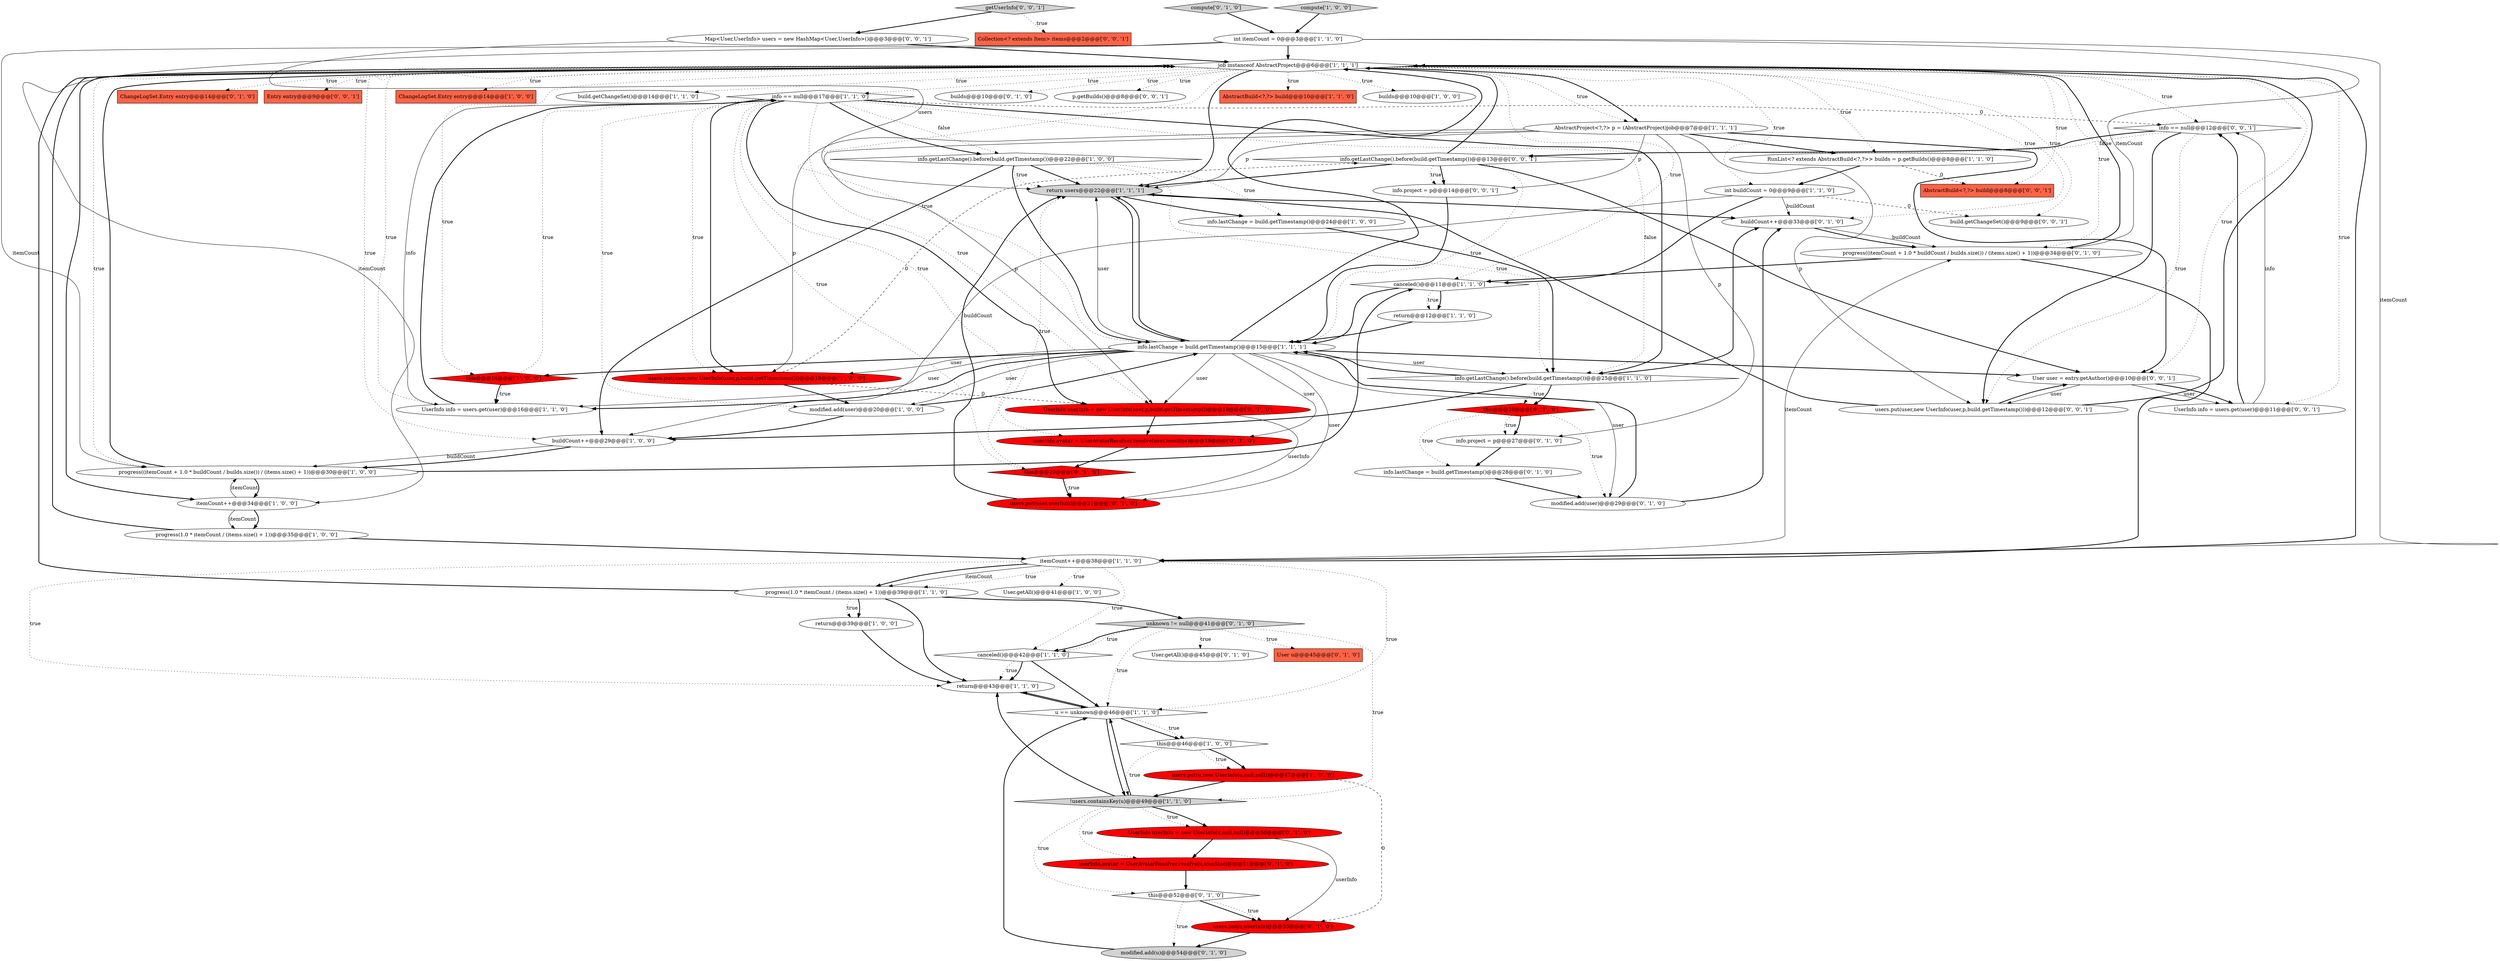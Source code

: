 digraph {
36 [style = filled, label = "ChangeLogSet.Entry entry@@@14@@@['0', '1', '0']", fillcolor = tomato, shape = box image = "AAA0AAABBB2BBB"];
57 [style = filled, label = "Entry entry@@@9@@@['0', '0', '1']", fillcolor = tomato, shape = box image = "AAA0AAABBB3BBB"];
17 [style = filled, label = "info == null@@@17@@@['1', '1', '0']", fillcolor = white, shape = diamond image = "AAA0AAABBB1BBB"];
62 [style = filled, label = "info == null@@@12@@@['0', '0', '1']", fillcolor = white, shape = diamond image = "AAA0AAABBB3BBB"];
35 [style = filled, label = "itemCount++@@@38@@@['1', '1', '0']", fillcolor = white, shape = ellipse image = "AAA0AAABBB1BBB"];
41 [style = filled, label = "userInfo.avatar = UserAvatarResolver.resolve(user,iconSize)@@@19@@@['0', '1', '0']", fillcolor = red, shape = ellipse image = "AAA1AAABBB2BBB"];
58 [style = filled, label = "info.getLastChange().before(build.getTimestamp())@@@13@@@['0', '0', '1']", fillcolor = white, shape = diamond image = "AAA0AAABBB3BBB"];
64 [style = filled, label = "Collection<? extends Item> items@@@2@@@['0', '0', '1']", fillcolor = tomato, shape = box image = "AAA0AAABBB3BBB"];
53 [style = filled, label = "UserInfo userInfo = new UserInfo(user,p,build.getTimestamp())@@@18@@@['0', '1', '0']", fillcolor = red, shape = ellipse image = "AAA1AAABBB2BBB"];
68 [style = filled, label = "build.getChangeSet()@@@9@@@['0', '0', '1']", fillcolor = white, shape = ellipse image = "AAA0AAABBB3BBB"];
54 [style = filled, label = "users.put(u,userInfo)@@@53@@@['0', '1', '0']", fillcolor = red, shape = ellipse image = "AAA1AAABBB2BBB"];
7 [style = filled, label = "ChangeLogSet.Entry entry@@@14@@@['1', '0', '0']", fillcolor = tomato, shape = box image = "AAA0AAABBB1BBB"];
19 [style = filled, label = "info.getLastChange().before(build.getTimestamp())@@@22@@@['1', '0', '0']", fillcolor = white, shape = diamond image = "AAA0AAABBB1BBB"];
44 [style = filled, label = "unknown != null@@@41@@@['0', '1', '0']", fillcolor = lightgray, shape = diamond image = "AAA0AAABBB2BBB"];
65 [style = filled, label = "getUserInfo['0', '0', '1']", fillcolor = lightgray, shape = diamond image = "AAA0AAABBB3BBB"];
42 [style = filled, label = "buildCount++@@@33@@@['0', '1', '0']", fillcolor = white, shape = ellipse image = "AAA0AAABBB2BBB"];
14 [style = filled, label = "!users.containsKey(u)@@@49@@@['1', '1', '0']", fillcolor = lightgray, shape = diamond image = "AAA0AAABBB1BBB"];
9 [style = filled, label = "build.getChangeSet()@@@14@@@['1', '1', '0']", fillcolor = white, shape = ellipse image = "AAA0AAABBB1BBB"];
0 [style = filled, label = "progress((itemCount + 1.0 * buildCount / builds.size()) / (items.size() + 1))@@@30@@@['1', '0', '0']", fillcolor = white, shape = ellipse image = "AAA0AAABBB1BBB"];
10 [style = filled, label = "canceled()@@@11@@@['1', '1', '0']", fillcolor = white, shape = diamond image = "AAA0AAABBB1BBB"];
66 [style = filled, label = "AbstractBuild<?,?> build@@@8@@@['0', '0', '1']", fillcolor = tomato, shape = box image = "AAA0AAABBB3BBB"];
38 [style = filled, label = "this@@@26@@@['0', '1', '0']", fillcolor = red, shape = diamond image = "AAA1AAABBB2BBB"];
29 [style = filled, label = "modified.add(user)@@@20@@@['1', '0', '0']", fillcolor = white, shape = ellipse image = "AAA0AAABBB1BBB"];
43 [style = filled, label = "modified.add(user)@@@29@@@['0', '1', '0']", fillcolor = white, shape = ellipse image = "AAA0AAABBB2BBB"];
12 [style = filled, label = "this@@@16@@@['1', '0', '0']", fillcolor = red, shape = diamond image = "AAA1AAABBB1BBB"];
5 [style = filled, label = "progress(1.0 * itemCount / (items.size() + 1))@@@35@@@['1', '0', '0']", fillcolor = white, shape = ellipse image = "AAA0AAABBB1BBB"];
24 [style = filled, label = "int buildCount = 0@@@9@@@['1', '1', '0']", fillcolor = white, shape = ellipse image = "AAA0AAABBB1BBB"];
22 [style = filled, label = "AbstractProject<?,?> p = (AbstractProject)job@@@7@@@['1', '1', '1']", fillcolor = white, shape = ellipse image = "AAA0AAABBB1BBB"];
33 [style = filled, label = "return users@@@22@@@['1', '1', '1']", fillcolor = lightgray, shape = ellipse image = "AAA0AAABBB1BBB"];
37 [style = filled, label = "users.put(user,userInfo)@@@21@@@['0', '1', '0']", fillcolor = red, shape = ellipse image = "AAA1AAABBB2BBB"];
46 [style = filled, label = "modified.add(u)@@@54@@@['0', '1', '0']", fillcolor = lightgray, shape = ellipse image = "AAA0AAABBB2BBB"];
51 [style = filled, label = "info.lastChange = build.getTimestamp()@@@28@@@['0', '1', '0']", fillcolor = white, shape = ellipse image = "AAA0AAABBB2BBB"];
60 [style = filled, label = "users.put(user,new UserInfo(user,p,build.getTimestamp()))@@@12@@@['0', '0', '1']", fillcolor = white, shape = ellipse image = "AAA0AAABBB3BBB"];
16 [style = filled, label = "return@@@43@@@['1', '1', '0']", fillcolor = white, shape = ellipse image = "AAA0AAABBB1BBB"];
63 [style = filled, label = "info.project = p@@@14@@@['0', '0', '1']", fillcolor = white, shape = ellipse image = "AAA0AAABBB3BBB"];
28 [style = filled, label = "canceled()@@@42@@@['1', '1', '0']", fillcolor = white, shape = diamond image = "AAA0AAABBB1BBB"];
32 [style = filled, label = "users.put(u,new UserInfo(u,null,null))@@@47@@@['1', '0', '0']", fillcolor = red, shape = ellipse image = "AAA1AAABBB1BBB"];
13 [style = filled, label = "info.getLastChange().before(build.getTimestamp())@@@25@@@['1', '1', '0']", fillcolor = white, shape = diamond image = "AAA0AAABBB1BBB"];
4 [style = filled, label = "progress(1.0 * itemCount / (items.size() + 1))@@@39@@@['1', '1', '0']", fillcolor = white, shape = ellipse image = "AAA0AAABBB1BBB"];
45 [style = filled, label = "User.getAll()@@@45@@@['0', '1', '0']", fillcolor = white, shape = ellipse image = "AAA0AAABBB2BBB"];
23 [style = filled, label = "int itemCount = 0@@@3@@@['1', '1', '0']", fillcolor = white, shape = ellipse image = "AAA0AAABBB1BBB"];
47 [style = filled, label = "builds@@@10@@@['0', '1', '0']", fillcolor = white, shape = ellipse image = "AAA0AAABBB2BBB"];
50 [style = filled, label = "info.project = p@@@27@@@['0', '1', '0']", fillcolor = white, shape = ellipse image = "AAA0AAABBB2BBB"];
59 [style = filled, label = "p.getBuilds()@@@8@@@['0', '0', '1']", fillcolor = white, shape = ellipse image = "AAA0AAABBB3BBB"];
30 [style = filled, label = "RunList<? extends AbstractBuild<?,?>> builds = p.getBuilds()@@@8@@@['1', '1', '0']", fillcolor = white, shape = ellipse image = "AAA0AAABBB1BBB"];
18 [style = filled, label = "u == unknown@@@46@@@['1', '1', '0']", fillcolor = white, shape = diamond image = "AAA0AAABBB1BBB"];
31 [style = filled, label = "info.lastChange = build.getTimestamp()@@@24@@@['1', '0', '0']", fillcolor = white, shape = ellipse image = "AAA0AAABBB1BBB"];
39 [style = filled, label = "this@@@52@@@['0', '1', '0']", fillcolor = white, shape = diamond image = "AAA0AAABBB2BBB"];
56 [style = filled, label = "this@@@20@@@['0', '1', '0']", fillcolor = red, shape = diamond image = "AAA1AAABBB2BBB"];
6 [style = filled, label = "itemCount++@@@34@@@['1', '0', '0']", fillcolor = white, shape = ellipse image = "AAA0AAABBB1BBB"];
52 [style = filled, label = "compute['0', '1', '0']", fillcolor = lightgray, shape = diamond image = "AAA0AAABBB2BBB"];
67 [style = filled, label = "Map<User,UserInfo> users = new HashMap<User,UserInfo>()@@@3@@@['0', '0', '1']", fillcolor = white, shape = ellipse image = "AAA0AAABBB3BBB"];
55 [style = filled, label = "UserInfo userInfo = new UserInfo(u,null,null)@@@50@@@['0', '1', '0']", fillcolor = red, shape = ellipse image = "AAA1AAABBB2BBB"];
2 [style = filled, label = "buildCount++@@@29@@@['1', '0', '0']", fillcolor = white, shape = ellipse image = "AAA0AAABBB1BBB"];
34 [style = filled, label = "users.put(user,new UserInfo(user,p,build.getTimestamp()))@@@19@@@['1', '0', '0']", fillcolor = red, shape = ellipse image = "AAA1AAABBB1BBB"];
3 [style = filled, label = "info.lastChange = build.getTimestamp()@@@15@@@['1', '1', '1']", fillcolor = white, shape = ellipse image = "AAA0AAABBB1BBB"];
1 [style = filled, label = "compute['1', '0', '0']", fillcolor = lightgray, shape = diamond image = "AAA0AAABBB1BBB"];
40 [style = filled, label = "User u@@@45@@@['0', '1', '0']", fillcolor = tomato, shape = box image = "AAA0AAABBB2BBB"];
49 [style = filled, label = "progress((itemCount + 1.0 * buildCount / builds.size()) / (items.size() + 1))@@@34@@@['0', '1', '0']", fillcolor = white, shape = ellipse image = "AAA0AAABBB2BBB"];
20 [style = filled, label = "return@@@39@@@['1', '0', '0']", fillcolor = white, shape = ellipse image = "AAA0AAABBB1BBB"];
25 [style = filled, label = "job instanceof AbstractProject@@@6@@@['1', '1', '1']", fillcolor = white, shape = diamond image = "AAA0AAABBB1BBB"];
61 [style = filled, label = "User user = entry.getAuthor()@@@10@@@['0', '0', '1']", fillcolor = white, shape = ellipse image = "AAA0AAABBB3BBB"];
69 [style = filled, label = "UserInfo info = users.get(user)@@@11@@@['0', '0', '1']", fillcolor = white, shape = ellipse image = "AAA0AAABBB3BBB"];
15 [style = filled, label = "UserInfo info = users.get(user)@@@16@@@['1', '1', '0']", fillcolor = white, shape = ellipse image = "AAA0AAABBB1BBB"];
21 [style = filled, label = "User.getAll()@@@41@@@['1', '0', '0']", fillcolor = white, shape = ellipse image = "AAA0AAABBB1BBB"];
26 [style = filled, label = "AbstractBuild<?,?> build@@@10@@@['1', '1', '0']", fillcolor = tomato, shape = box image = "AAA0AAABBB1BBB"];
27 [style = filled, label = "this@@@46@@@['1', '0', '0']", fillcolor = white, shape = diamond image = "AAA0AAABBB1BBB"];
11 [style = filled, label = "return@@@12@@@['1', '1', '0']", fillcolor = white, shape = ellipse image = "AAA0AAABBB1BBB"];
8 [style = filled, label = "builds@@@10@@@['1', '0', '0']", fillcolor = white, shape = ellipse image = "AAA0AAABBB1BBB"];
48 [style = filled, label = "userInfo.avatar = UserAvatarResolver.resolve(u,iconSize)@@@51@@@['0', '1', '0']", fillcolor = red, shape = ellipse image = "AAA1AAABBB2BBB"];
27->14 [style = dotted, label="true"];
27->32 [style = dotted, label="true"];
27->32 [style = bold, label=""];
65->67 [style = bold, label=""];
65->64 [style = dotted, label="true"];
4->25 [style = bold, label=""];
25->22 [style = bold, label=""];
25->33 [style = bold, label=""];
67->25 [style = bold, label=""];
15->17 [style = solid, label="info"];
43->42 [style = bold, label=""];
12->15 [style = dotted, label="true"];
28->16 [style = dotted, label="true"];
39->54 [style = bold, label=""];
2->0 [style = solid, label="buildCount"];
25->6 [style = bold, label=""];
25->35 [style = bold, label=""];
3->29 [style = solid, label="user"];
58->63 [style = dotted, label="true"];
4->44 [style = bold, label=""];
22->30 [style = bold, label=""];
48->39 [style = bold, label=""];
1->23 [style = bold, label=""];
35->16 [style = dotted, label="true"];
25->61 [style = dotted, label="true"];
25->59 [style = dotted, label="true"];
32->54 [style = dashed, label="0"];
38->50 [style = bold, label=""];
55->48 [style = bold, label=""];
15->17 [style = bold, label=""];
17->53 [style = bold, label=""];
29->2 [style = bold, label=""];
43->3 [style = bold, label=""];
20->16 [style = bold, label=""];
17->62 [style = dashed, label="0"];
49->10 [style = bold, label=""];
0->25 [style = bold, label=""];
30->66 [style = dashed, label="0"];
33->42 [style = bold, label=""];
53->41 [style = bold, label=""];
44->40 [style = dotted, label="true"];
14->39 [style = dotted, label="true"];
39->46 [style = dotted, label="true"];
56->33 [style = dotted, label="true"];
25->47 [style = dotted, label="true"];
17->13 [style = dotted, label="false"];
6->0 [style = solid, label="itemCount"];
17->34 [style = dotted, label="true"];
37->33 [style = bold, label=""];
23->49 [style = solid, label="itemCount"];
19->3 [style = bold, label=""];
58->3 [style = dotted, label="true"];
4->16 [style = bold, label=""];
24->42 [style = solid, label="buildCount"];
10->11 [style = bold, label=""];
61->69 [style = solid, label="user"];
24->10 [style = bold, label=""];
14->16 [style = bold, label=""];
24->2 [style = solid, label="buildCount"];
23->25 [style = bold, label=""];
12->17 [style = dotted, label="true"];
52->23 [style = bold, label=""];
28->18 [style = bold, label=""];
33->3 [style = bold, label=""];
35->49 [style = solid, label="itemCount"];
3->33 [style = solid, label="user"];
54->46 [style = bold, label=""];
62->60 [style = bold, label=""];
22->63 [style = solid, label="p"];
25->57 [style = dotted, label="true"];
25->69 [style = dotted, label="true"];
19->33 [style = dotted, label="true"];
25->12 [style = dotted, label="true"];
35->21 [style = dotted, label="true"];
19->2 [style = bold, label=""];
3->33 [style = bold, label=""];
17->53 [style = dotted, label="true"];
3->61 [style = bold, label=""];
44->28 [style = dotted, label="true"];
44->14 [style = dotted, label="true"];
5->25 [style = bold, label=""];
69->62 [style = bold, label=""];
3->43 [style = solid, label="user"];
34->58 [style = dashed, label="0"];
25->49 [style = dotted, label="true"];
58->63 [style = bold, label=""];
49->25 [style = bold, label=""];
17->34 [style = bold, label=""];
69->62 [style = solid, label="info"];
25->15 [style = dotted, label="true"];
3->53 [style = solid, label="user"];
25->42 [style = dotted, label="true"];
58->25 [style = bold, label=""];
23->0 [style = solid, label="itemCount"];
22->61 [style = bold, label=""];
44->18 [style = dotted, label="true"];
14->48 [style = dotted, label="true"];
25->68 [style = dotted, label="true"];
14->18 [style = bold, label=""];
35->18 [style = dotted, label="true"];
25->10 [style = dotted, label="true"];
62->60 [style = dotted, label="true"];
38->50 [style = dotted, label="true"];
55->54 [style = solid, label="userInfo"];
25->26 [style = dotted, label="true"];
18->27 [style = dotted, label="true"];
25->8 [style = dotted, label="true"];
44->45 [style = dotted, label="true"];
61->60 [style = solid, label="user"];
19->33 [style = bold, label=""];
34->29 [style = bold, label=""];
30->24 [style = bold, label=""];
58->61 [style = bold, label=""];
67->33 [style = solid, label="users"];
16->18 [style = bold, label=""];
23->35 [style = solid, label="itemCount"];
13->42 [style = bold, label=""];
49->35 [style = bold, label=""];
17->56 [style = dotted, label="true"];
23->6 [style = solid, label="itemCount"];
31->13 [style = bold, label=""];
61->69 [style = bold, label=""];
25->66 [style = dotted, label="true"];
56->37 [style = bold, label=""];
32->14 [style = bold, label=""];
25->24 [style = dotted, label="true"];
13->38 [style = dotted, label="true"];
3->12 [style = bold, label=""];
46->18 [style = bold, label=""];
3->34 [style = solid, label="user"];
25->7 [style = dotted, label="true"];
60->25 [style = bold, label=""];
6->5 [style = bold, label=""];
22->33 [style = solid, label="p"];
2->0 [style = bold, label=""];
53->37 [style = solid, label="userInfo"];
60->61 [style = bold, label=""];
24->68 [style = dashed, label="0"];
11->3 [style = bold, label=""];
10->11 [style = dotted, label="true"];
25->36 [style = dotted, label="true"];
4->20 [style = bold, label=""];
51->43 [style = bold, label=""];
17->13 [style = bold, label=""];
17->29 [style = dotted, label="true"];
25->2 [style = dotted, label="true"];
35->4 [style = solid, label="itemCount"];
63->3 [style = bold, label=""];
5->35 [style = bold, label=""];
19->31 [style = dotted, label="true"];
22->34 [style = solid, label="p"];
35->4 [style = dotted, label="true"];
13->2 [style = bold, label=""];
39->54 [style = dotted, label="true"];
18->16 [style = bold, label=""];
17->41 [style = dotted, label="true"];
6->5 [style = solid, label="itemCount"];
3->41 [style = solid, label="user"];
22->50 [style = solid, label="p"];
62->58 [style = dotted, label="false"];
0->6 [style = bold, label=""];
3->25 [style = bold, label=""];
3->13 [style = solid, label="user"];
29->3 [style = bold, label=""];
12->15 [style = bold, label=""];
62->58 [style = bold, label=""];
22->53 [style = solid, label="p"];
17->19 [style = dotted, label="false"];
42->49 [style = solid, label="buildCount"];
4->20 [style = dotted, label="true"];
41->56 [style = bold, label=""];
10->3 [style = bold, label=""];
25->0 [style = dotted, label="true"];
3->15 [style = bold, label=""];
19->13 [style = dotted, label="true"];
28->16 [style = bold, label=""];
56->37 [style = dotted, label="true"];
17->19 [style = bold, label=""];
35->4 [style = bold, label=""];
3->15 [style = solid, label="user"];
3->37 [style = solid, label="user"];
34->53 [style = dashed, label="0"];
58->33 [style = bold, label=""];
0->10 [style = bold, label=""];
60->33 [style = bold, label=""];
25->9 [style = dotted, label="true"];
13->3 [style = bold, label=""];
38->43 [style = dotted, label="true"];
18->27 [style = bold, label=""];
25->17 [style = dotted, label="true"];
50->51 [style = bold, label=""];
44->28 [style = bold, label=""];
22->60 [style = solid, label="p"];
14->55 [style = dotted, label="true"];
25->22 [style = dotted, label="true"];
33->31 [style = bold, label=""];
25->3 [style = dotted, label="true"];
35->28 [style = dotted, label="true"];
42->49 [style = bold, label=""];
13->38 [style = bold, label=""];
14->55 [style = bold, label=""];
25->30 [style = dotted, label="true"];
38->51 [style = dotted, label="true"];
18->14 [style = bold, label=""];
25->62 [style = dotted, label="true"];
}
